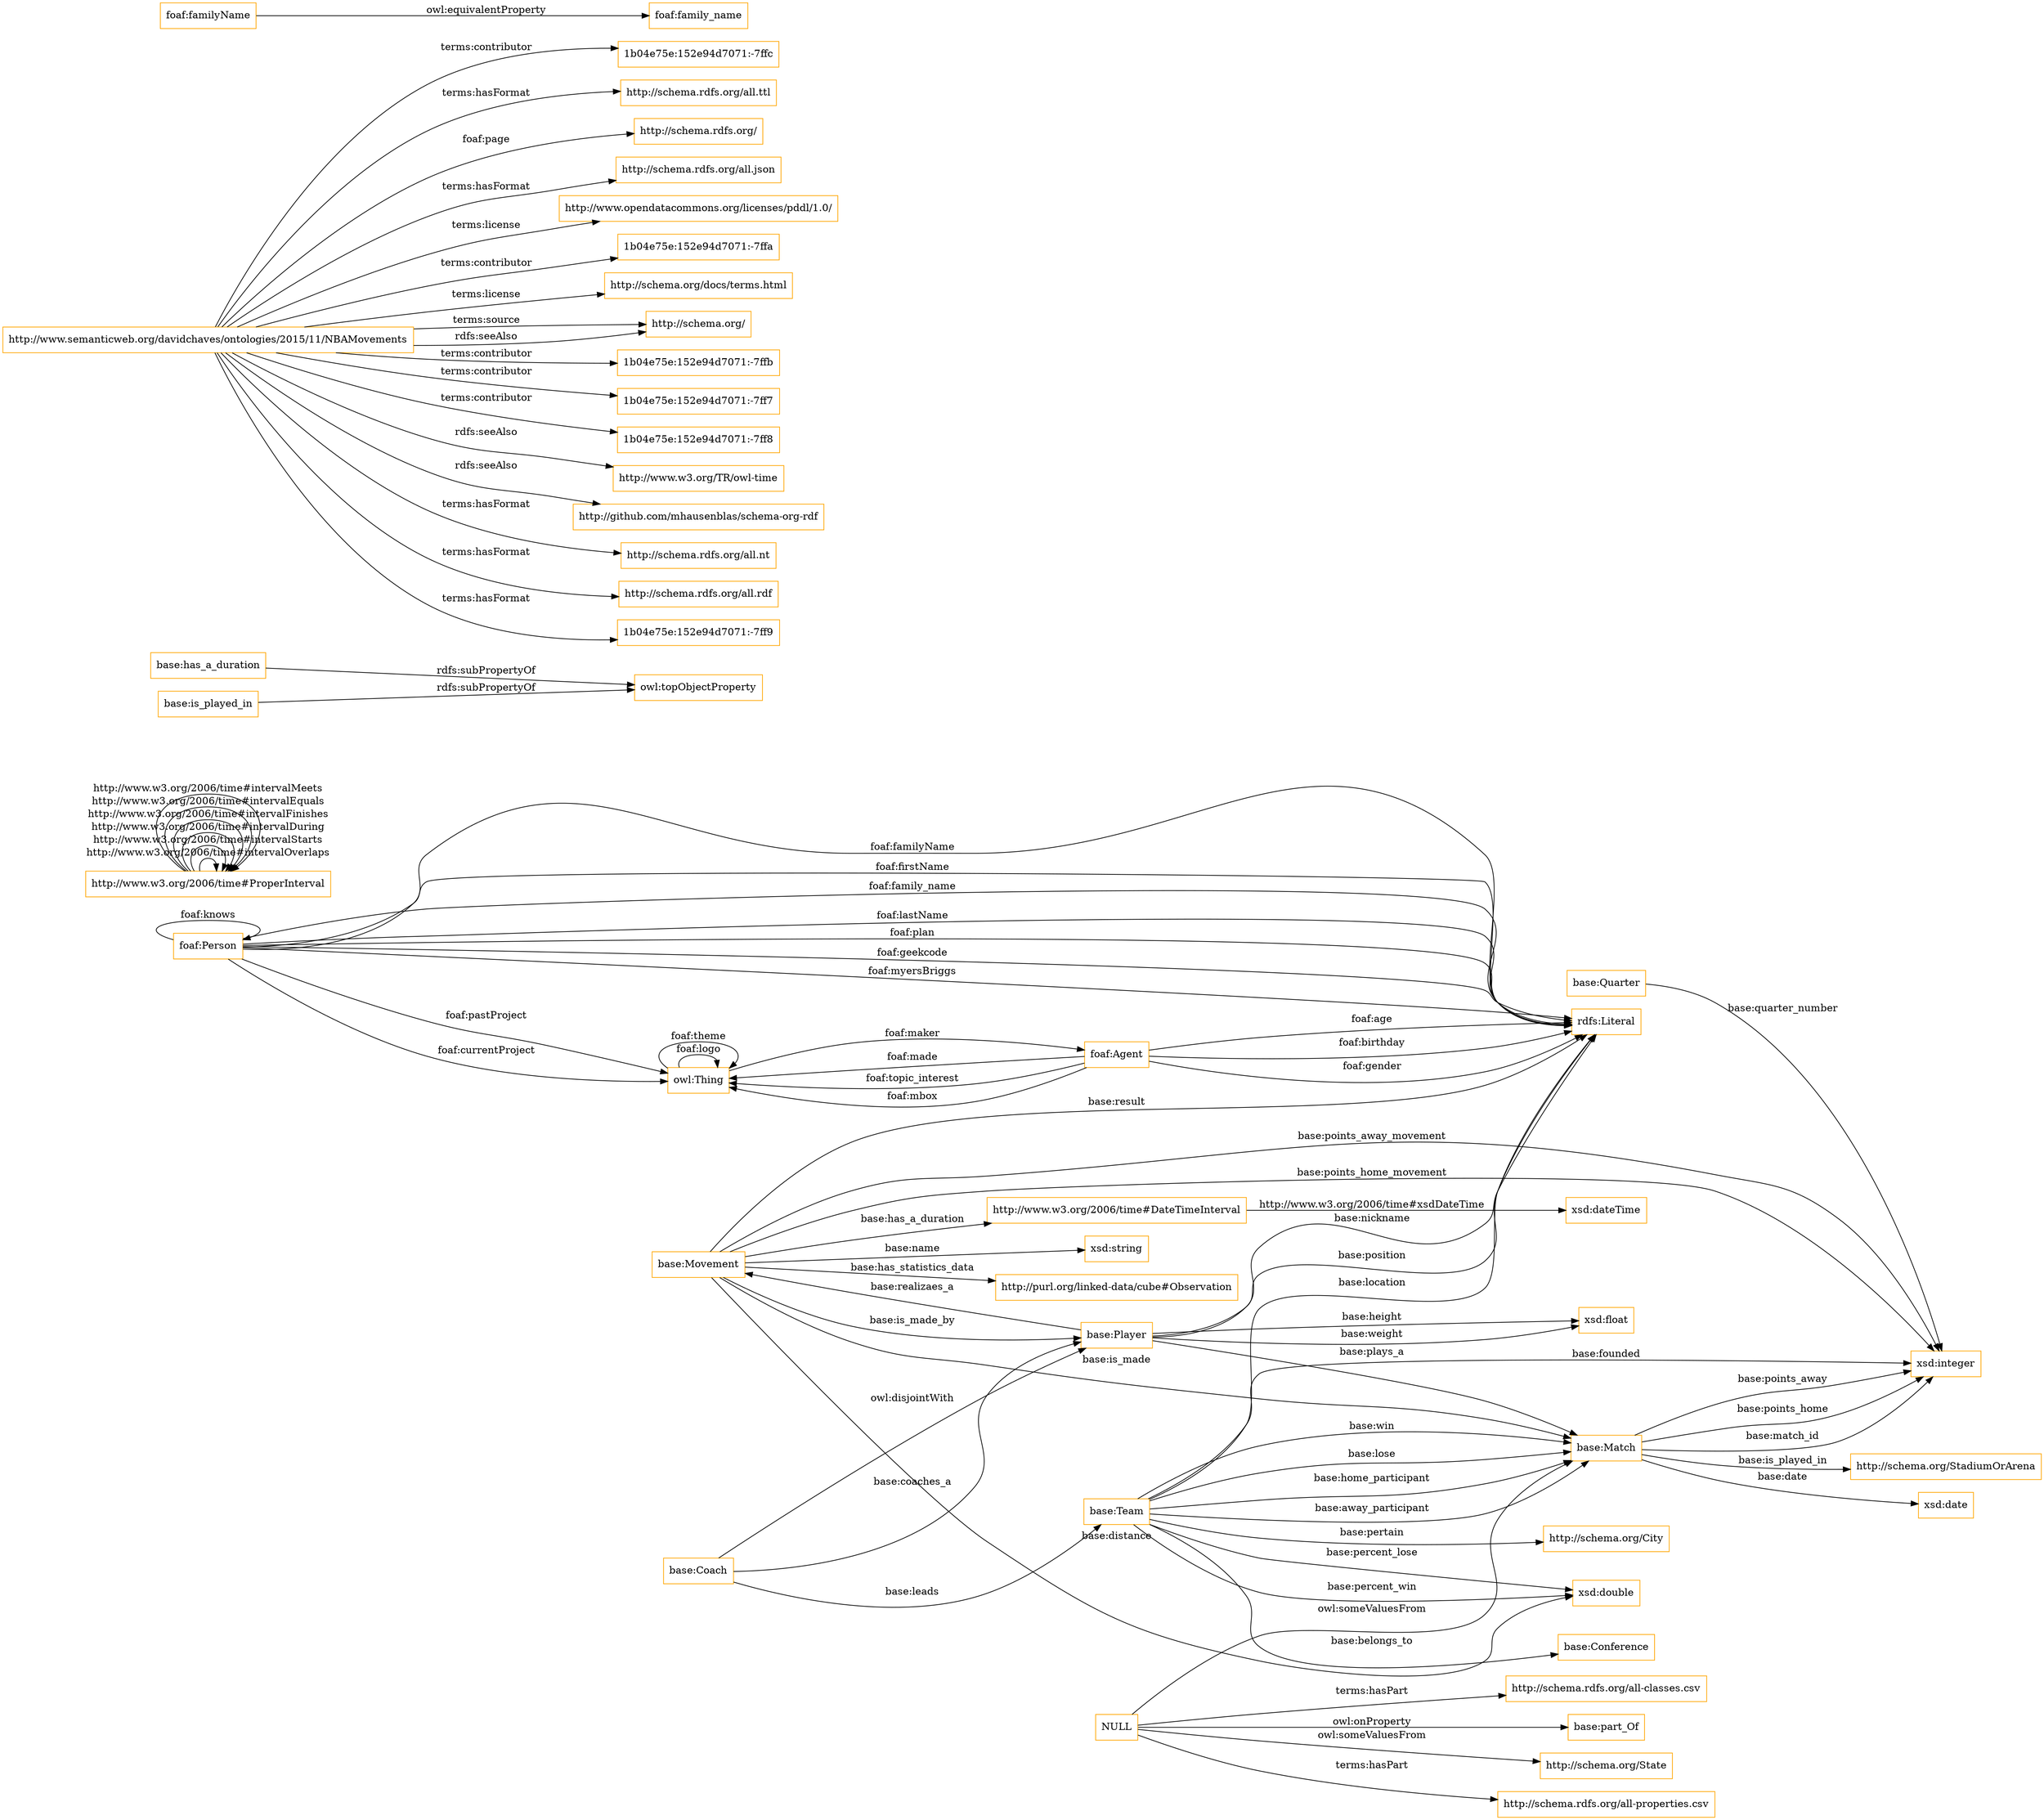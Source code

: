 digraph ar2dtool_diagram { 
rankdir=LR;
size="1501"
node [shape = rectangle, color="orange"]; "http://www.w3.org/2006/time#DateTimeInterval" "base:Team" "base:Coach" "http://www.w3.org/2006/time#ProperInterval" "http://schema.org/State" "http://schema.org/City" "foaf:Person" "base:Player" "base:Quarter" "http://schema.org/StadiumOrArena" "base:Match" "http://purl.org/linked-data/cube#Observation" "base:Movement" "base:Conference" ; /*classes style*/
	"base:Coach" -> "base:Player" [ label = "owl:disjointWith" ];
	"base:has_a_duration" -> "owl:topObjectProperty" [ label = "rdfs:subPropertyOf" ];
	"http://www.semanticweb.org/davidchaves/ontologies/2015/11/NBAMovements" -> "1b04e75e:152e94d7071:-7ffc" [ label = "terms:contributor" ];
	"http://www.semanticweb.org/davidchaves/ontologies/2015/11/NBAMovements" -> "http://schema.rdfs.org/all.ttl" [ label = "terms:hasFormat" ];
	"http://www.semanticweb.org/davidchaves/ontologies/2015/11/NBAMovements" -> "http://schema.rdfs.org/" [ label = "foaf:page" ];
	"http://www.semanticweb.org/davidchaves/ontologies/2015/11/NBAMovements" -> "http://schema.rdfs.org/all.json" [ label = "terms:hasFormat" ];
	"http://www.semanticweb.org/davidchaves/ontologies/2015/11/NBAMovements" -> "http://www.opendatacommons.org/licenses/pddl/1.0/" [ label = "terms:license" ];
	"http://www.semanticweb.org/davidchaves/ontologies/2015/11/NBAMovements" -> "1b04e75e:152e94d7071:-7ffa" [ label = "terms:contributor" ];
	"http://www.semanticweb.org/davidchaves/ontologies/2015/11/NBAMovements" -> "http://schema.org/docs/terms.html" [ label = "terms:license" ];
	"http://www.semanticweb.org/davidchaves/ontologies/2015/11/NBAMovements" -> "http://schema.org/" [ label = "terms:source" ];
	"http://www.semanticweb.org/davidchaves/ontologies/2015/11/NBAMovements" -> "1b04e75e:152e94d7071:-7ffb" [ label = "terms:contributor" ];
	"http://www.semanticweb.org/davidchaves/ontologies/2015/11/NBAMovements" -> "1b04e75e:152e94d7071:-7ff7" [ label = "terms:contributor" ];
	"http://www.semanticweb.org/davidchaves/ontologies/2015/11/NBAMovements" -> "1b04e75e:152e94d7071:-7ff8" [ label = "terms:contributor" ];
	"http://www.semanticweb.org/davidchaves/ontologies/2015/11/NBAMovements" -> "http://www.w3.org/TR/owl-time" [ label = "rdfs:seeAlso" ];
	"http://www.semanticweb.org/davidchaves/ontologies/2015/11/NBAMovements" -> "http://schema.org/" [ label = "rdfs:seeAlso" ];
	"http://www.semanticweb.org/davidchaves/ontologies/2015/11/NBAMovements" -> "http://github.com/mhausenblas/schema-org-rdf" [ label = "rdfs:seeAlso" ];
	"http://www.semanticweb.org/davidchaves/ontologies/2015/11/NBAMovements" -> "http://schema.rdfs.org/all.nt" [ label = "terms:hasFormat" ];
	"http://www.semanticweb.org/davidchaves/ontologies/2015/11/NBAMovements" -> "http://schema.rdfs.org/all.rdf" [ label = "terms:hasFormat" ];
	"http://www.semanticweb.org/davidchaves/ontologies/2015/11/NBAMovements" -> "1b04e75e:152e94d7071:-7ff9" [ label = "terms:hasFormat" ];
	"base:is_played_in" -> "owl:topObjectProperty" [ label = "rdfs:subPropertyOf" ];
	"foaf:familyName" -> "foaf:family_name" [ label = "owl:equivalentProperty" ];
	"NULL" -> "http://schema.rdfs.org/all-properties.csv" [ label = "terms:hasPart" ];
	"NULL" -> "http://schema.rdfs.org/all-classes.csv" [ label = "terms:hasPart" ];
	"NULL" -> "base:Match" [ label = "owl:someValuesFrom" ];
	"NULL" -> "http://schema.org/State" [ label = "owl:someValuesFrom" ];
	"NULL" -> "base:part_Of" [ label = "owl:onProperty" ];
	"base:Team" -> "rdfs:Literal" [ label = "base:location" ];
	"owl:Thing" -> "foaf:Agent" [ label = "foaf:maker" ];
	"base:Player" -> "rdfs:Literal" [ label = "base:nickname" ];
	"base:Player" -> "rdfs:Literal" [ label = "base:position" ];
	"base:Movement" -> "xsd:integer" [ label = "base:points_home_movement" ];
	"http://www.w3.org/2006/time#ProperInterval" -> "http://www.w3.org/2006/time#ProperInterval" [ label = "http://www.w3.org/2006/time#intervalOverlaps" ];
	"owl:Thing" -> "owl:Thing" [ label = "foaf:logo" ];
	"foaf:Agent" -> "owl:Thing" [ label = "foaf:made" ];
	"foaf:Agent" -> "rdfs:Literal" [ label = "foaf:birthday" ];
	"base:Player" -> "base:Movement" [ label = "base:realizaes_a" ];
	"foaf:Person" -> "rdfs:Literal" [ label = "foaf:familyName" ];
	"base:Movement" -> "rdfs:Literal" [ label = "base:result" ];
	"foaf:Person" -> "rdfs:Literal" [ label = "foaf:firstName" ];
	"base:Team" -> "base:Match" [ label = "base:home_participant" ];
	"foaf:Person" -> "owl:Thing" [ label = "foaf:currentProject" ];
	"base:Movement" -> "http://purl.org/linked-data/cube#Observation" [ label = "base:has_statistics_data" ];
	"http://www.w3.org/2006/time#ProperInterval" -> "http://www.w3.org/2006/time#ProperInterval" [ label = "http://www.w3.org/2006/time#intervalStarts" ];
	"http://www.w3.org/2006/time#DateTimeInterval" -> "xsd:dateTime" [ label = "http://www.w3.org/2006/time#xsdDateTime" ];
	"foaf:Agent" -> "owl:Thing" [ label = "foaf:topic_interest" ];
	"base:Movement" -> "http://www.w3.org/2006/time#DateTimeInterval" [ label = "base:has_a_duration" ];
	"foaf:Agent" -> "rdfs:Literal" [ label = "foaf:gender" ];
	"base:Movement" -> "xsd:string" [ label = "base:name" ];
	"base:Match" -> "xsd:integer" [ label = "base:points_away" ];
	"base:Team" -> "base:Match" [ label = "base:away_participant" ];
	"http://www.w3.org/2006/time#ProperInterval" -> "http://www.w3.org/2006/time#ProperInterval" [ label = "http://www.w3.org/2006/time#intervalDuring" ];
	"base:Team" -> "base:Conference" [ label = "base:belongs_to" ];
	"http://www.w3.org/2006/time#ProperInterval" -> "http://www.w3.org/2006/time#ProperInterval" [ label = "http://www.w3.org/2006/time#intervalFinishes" ];
	"base:Coach" -> "base:Player" [ label = "base:coaches_a" ];
	"base:Team" -> "xsd:integer" [ label = "base:founded" ];
	"base:Team" -> "base:Match" [ label = "base:win" ];
	"base:Match" -> "xsd:integer" [ label = "base:points_home" ];
	"base:Team" -> "xsd:double" [ label = "base:percent_win" ];
	"foaf:Person" -> "rdfs:Literal" [ label = "foaf:family_name" ];
	"base:Movement" -> "xsd:double" [ label = "base:distance" ];
	"base:Player" -> "xsd:float" [ label = "base:weight" ];
	"base:Team" -> "base:Match" [ label = "base:lose" ];
	"owl:Thing" -> "owl:Thing" [ label = "foaf:theme" ];
	"base:Match" -> "xsd:date" [ label = "base:date" ];
	"foaf:Agent" -> "rdfs:Literal" [ label = "foaf:age" ];
	"foaf:Agent" -> "owl:Thing" [ label = "foaf:mbox" ];
	"foaf:Person" -> "rdfs:Literal" [ label = "foaf:lastName" ];
	"base:Team" -> "xsd:double" [ label = "base:percent_lose" ];
	"http://www.w3.org/2006/time#ProperInterval" -> "http://www.w3.org/2006/time#ProperInterval" [ label = "http://www.w3.org/2006/time#intervalEquals" ];
	"foaf:Person" -> "owl:Thing" [ label = "foaf:pastProject" ];
	"base:Match" -> "xsd:integer" [ label = "base:match_id" ];
	"base:Movement" -> "base:Player" [ label = "base:is_made_by" ];
	"base:Match" -> "http://schema.org/StadiumOrArena" [ label = "base:is_played_in" ];
	"foaf:Person" -> "foaf:Person" [ label = "foaf:knows" ];
	"base:Player" -> "base:Match" [ label = "base:plays_a" ];
	"foaf:Person" -> "rdfs:Literal" [ label = "foaf:plan" ];
	"foaf:Person" -> "rdfs:Literal" [ label = "foaf:geekcode" ];
	"base:Team" -> "http://schema.org/City" [ label = "base:pertain" ];
	"base:Quarter" -> "xsd:integer" [ label = "base:quarter_number" ];
	"base:Coach" -> "base:Team" [ label = "base:leads" ];
	"base:Movement" -> "base:Match" [ label = "base:is_made" ];
	"http://www.w3.org/2006/time#ProperInterval" -> "http://www.w3.org/2006/time#ProperInterval" [ label = "http://www.w3.org/2006/time#intervalMeets" ];
	"base:Player" -> "xsd:float" [ label = "base:height" ];
	"base:Movement" -> "xsd:integer" [ label = "base:points_away_movement" ];
	"foaf:Person" -> "rdfs:Literal" [ label = "foaf:myersBriggs" ];

}
